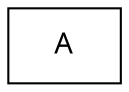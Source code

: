 digraph G {
	node [label="\N"];
	graph [bb="0,0,54,36"];
	{
		graph [bb=""];
		0 [label=A, fontname=Verdana, shape=box, pos="27,18", width="0.75", height="0.5"];
	}
}
